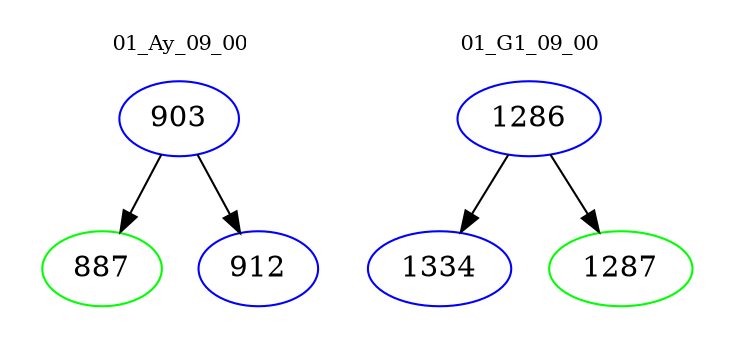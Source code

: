digraph{
subgraph cluster_0 {
color = white
label = "01_Ay_09_00";
fontsize=10;
T0_903 [label="903", color="blue"]
T0_903 -> T0_887 [color="black"]
T0_887 [label="887", color="green"]
T0_903 -> T0_912 [color="black"]
T0_912 [label="912", color="blue"]
}
subgraph cluster_1 {
color = white
label = "01_G1_09_00";
fontsize=10;
T1_1286 [label="1286", color="blue"]
T1_1286 -> T1_1334 [color="black"]
T1_1334 [label="1334", color="blue"]
T1_1286 -> T1_1287 [color="black"]
T1_1287 [label="1287", color="green"]
}
}
